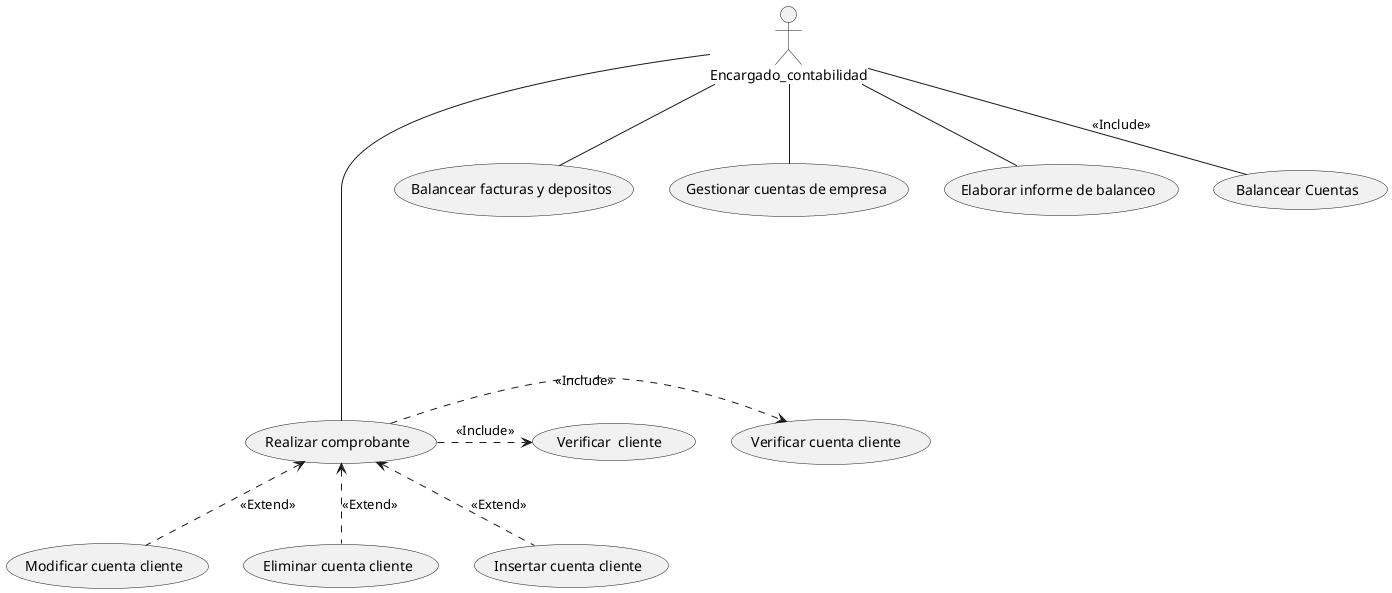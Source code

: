 @startuml Contabilidad

actor Encargado_contabilidad




Encargado_contabilidad -- (Balancear facturas y depositos)
Encargado_contabilidad ----- (Realizar comprobante)
Encargado_contabilidad -- (Gestionar cuentas de empresa)
Encargado_contabilidad -- (Elaborar informe de balanceo)

(Realizar comprobante) .> (Verificar cuenta cliente ): <<Include>>
(Realizar comprobante) .> (Verificar  cliente ): <<Include>>
(Realizar comprobante) <.-(Modificar cuenta cliente): <<Extend>>
(Realizar comprobante) <.- (Eliminar cuenta cliente): <<Extend>>
(Realizar comprobante)<.-(Insertar cuenta cliente): <<Extend>>


Encargado_contabilidad -- (Balancear Cuentas): <<Include>>



@enduml